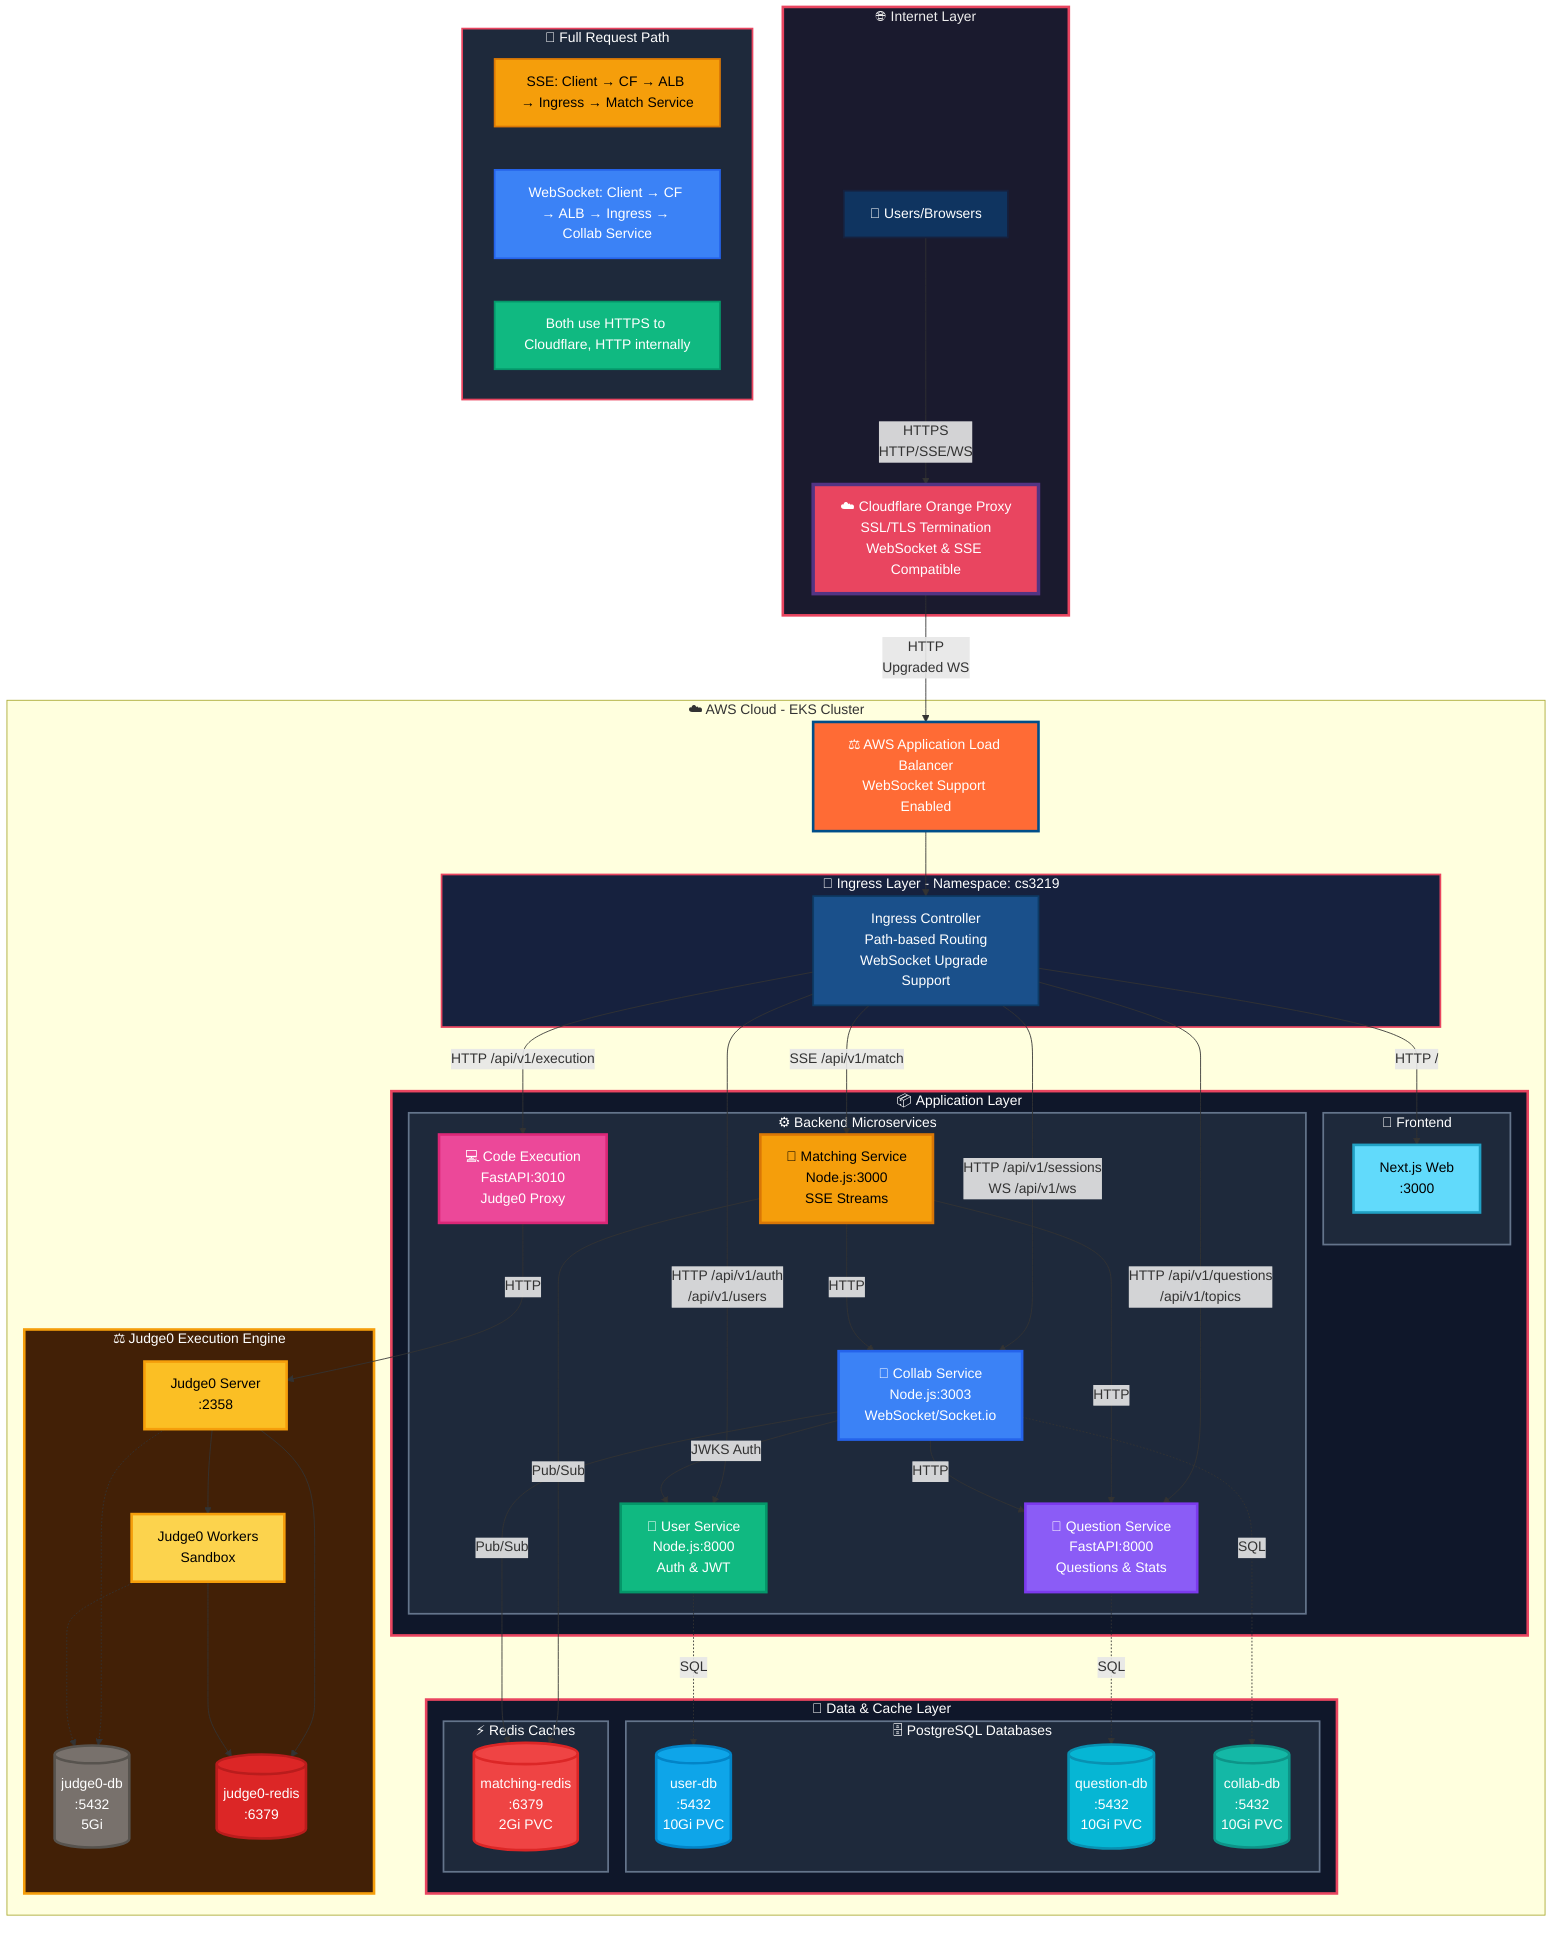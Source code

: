 graph TB
    subgraph Internet["🌐 Internet Layer"]
        Users[👤 Users/Browsers]
        CF[☁️ Cloudflare Orange Proxy<br/>SSL/TLS Termination<br/>WebSocket & SSE Compatible]
    end
    
    Users -->|HTTPS<br/>HTTP/SSE/WS| CF
    CF -->|HTTP<br/>Upgraded WS| ALB
    
    subgraph AWS["☁️ AWS Cloud - EKS Cluster"]
        ALB[⚖️ AWS Application Load Balancer<br/>WebSocket Support Enabled]
        
        subgraph Ingress["🚪 Ingress Layer - Namespace: cs3219"]
            IngressCtrl[Ingress Controller<br/>Path-based Routing<br/>WebSocket Upgrade Support]
        end
        
        ALB --> IngressCtrl
        
        subgraph AppLayer["📦 Application Layer"]
            subgraph FrontendZone["🎨 Frontend"]
                Web[Next.js Web<br/>:3000]
            end
            
            subgraph BackendZone["⚙️ Backend Microservices"]
                User[👥 User Service<br/>Node.js:8000<br/>Auth & JWT]
                Quest[📝 Question Service<br/>FastAPI:8000<br/>Questions & Stats]
                Match[🎲 Matching Service<br/>Node.js:3000<br/>SSE Streams]
                Collab[🤝 Collab Service<br/>Node.js:3003<br/>WebSocket/Socket.io]
                Code[💻 Code Execution<br/>FastAPI:3010<br/>Judge0 Proxy]
            end
        end
        
        subgraph DataLayer["💾 Data & Cache Layer"]
            subgraph Databases["🗄️ PostgreSQL Databases"]
                UserDB[(user-db<br/>:5432<br/>10Gi PVC)]
                QuestDB[(question-db<br/>:5432<br/>10Gi PVC)]
                CollabDB[(collab-db<br/>:5432<br/>10Gi PVC)]
            end
            
            subgraph Caches["⚡ Redis Caches"]
                MatchRedis[(matching-redis<br/>:6379<br/>2Gi PVC)]
            end
        end
        
        subgraph Judge0Layer["⚖️ Judge0 Execution Engine"]
            J0Server[Judge0 Server<br/>:2358]
            J0Workers[Judge0 Workers<br/>Sandbox]
            J0DB[(judge0-db<br/>:5432<br/>5Gi)]
            J0Redis[(judge0-redis<br/>:6379)]
        end
        
        IngressCtrl -->|HTTP /| Web
        IngressCtrl -->|HTTP /api/v1/auth<br/>/api/v1/users| User
        IngressCtrl -->|HTTP /api/v1/questions<br/>/api/v1/topics| Quest
        IngressCtrl -->|SSE /api/v1/match| Match
        IngressCtrl -->|HTTP /api/v1/sessions<br/>WS /api/v1/ws| Collab
        IngressCtrl -->|HTTP /api/v1/execution| Code
        
        User -.->|SQL| UserDB
        Quest -.->|SQL| QuestDB
        Collab -.->|SQL| CollabDB
        Match -->|Pub/Sub| MatchRedis
        Collab -->|Pub/Sub| MatchRedis
        
        Match -->|HTTP| Quest
        Match -->|HTTP| Collab
        Collab -->|JWKS Auth| User
        Collab -->|HTTP| Quest
        
        Code -->|HTTP| J0Server
        J0Server --> J0Workers
        J0Server -.-> J0DB
        J0Server --> J0Redis
        J0Workers -.-> J0DB
        J0Workers --> J0Redis
    end
    
    subgraph Legend["📡 Full Request Path"]
        L1[SSE: Client → CF → ALB → Ingress → Match Service]
        L2[WebSocket: Client → CF → ALB → Ingress → Collab Service]
        L3[Both use HTTPS to Cloudflare, HTTP internally]
    end
    
    style Internet fill:#1a1a2e,stroke:#e94560,stroke-width:3px,color:#eee
    style Users fill:#0f3460,stroke:#16213e,stroke-width:2px,color:#fff
    style CF fill:#e94560,stroke:#533483,stroke-width:4px,color:#fff
    style ALB fill:#ff6b35,stroke:#004e89,stroke-width:3px,color:#fff
    
    style Ingress fill:#16213e,stroke:#e94560,stroke-width:2px,color:#fff
    style IngressCtrl fill:#1a508b,stroke:#0d3b66,stroke-width:2px,color:#fff
    
    style AppLayer fill:#0f172a,stroke:#e94560,stroke-width:3px,color:#fff
    style FrontendZone fill:#1e293b,stroke:#64748b,stroke-width:2px,color:#fff
    style BackendZone fill:#1e293b,stroke:#64748b,stroke-width:2px,color:#fff
    
    style Web fill:#61dafb,stroke:#21a1c4,stroke-width:3px,color:#000
    style User fill:#10b981,stroke:#059669,stroke-width:3px,color:#fff
    style Quest fill:#8b5cf6,stroke:#7c3aed,stroke-width:3px,color:#fff
    style Match fill:#f59e0b,stroke:#d97706,stroke-width:3px,color:#000
    style Collab fill:#3b82f6,stroke:#2563eb,stroke-width:3px,color:#fff
    style Code fill:#ec4899,stroke:#db2777,stroke-width:3px,color:#fff
    
    style DataLayer fill:#0f172a,stroke:#e94560,stroke-width:3px,color:#fff
    style Databases fill:#1e293b,stroke:#64748b,stroke-width:2px,color:#fff
    style Caches fill:#1e293b,stroke:#64748b,stroke-width:2px,color:#fff
    
    style UserDB fill:#0ea5e9,stroke:#0284c7,stroke-width:3px,color:#fff
    style QuestDB fill:#06b6d4,stroke:#0891b2,stroke-width:3px,color:#fff
    style CollabDB fill:#14b8a6,stroke:#0d9488,stroke-width:3px,color:#fff
    style MatchRedis fill:#ef4444,stroke:#dc2626,stroke-width:3px,color:#fff
    
    style Judge0Layer fill:#422006,stroke:#f59e0b,stroke-width:3px,color:#fff
    style J0Server fill:#fbbf24,stroke:#f59e0b,stroke-width:3px,color:#000
    style J0Workers fill:#fcd34d,stroke:#f59e0b,stroke-width:3px,color:#000
    style J0DB fill:#78716c,stroke:#57534e,stroke-width:3px,color:#fff
    style J0Redis fill:#dc2626,stroke:#b91c1c,stroke-width:3px,color:#fff
    
    style Legend fill:#1e293b,stroke:#e94560,stroke-width:2px,color:#fff
    style L1 fill:#f59e0b,stroke:#d97706,stroke-width:2px,color:#000
    style L2 fill:#3b82f6,stroke:#2563eb,stroke-width:2px,color:#fff
    style L3 fill:#10b981,stroke:#059669,stroke-width:2px,color:#fff